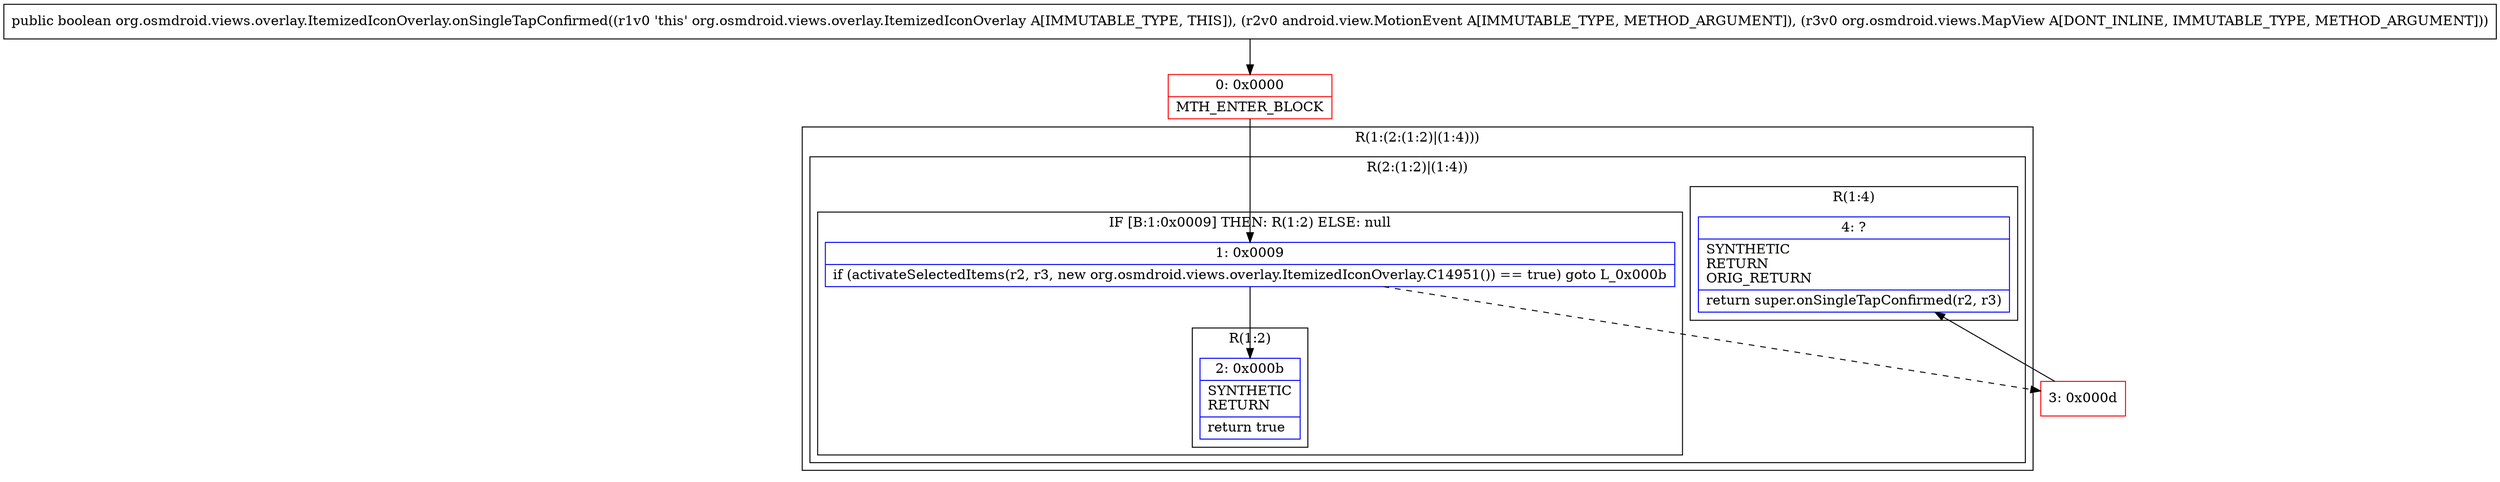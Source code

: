digraph "CFG fororg.osmdroid.views.overlay.ItemizedIconOverlay.onSingleTapConfirmed(Landroid\/view\/MotionEvent;Lorg\/osmdroid\/views\/MapView;)Z" {
subgraph cluster_Region_2144705006 {
label = "R(1:(2:(1:2)|(1:4)))";
node [shape=record,color=blue];
subgraph cluster_Region_1120080011 {
label = "R(2:(1:2)|(1:4))";
node [shape=record,color=blue];
subgraph cluster_IfRegion_1267972182 {
label = "IF [B:1:0x0009] THEN: R(1:2) ELSE: null";
node [shape=record,color=blue];
Node_1 [shape=record,label="{1\:\ 0x0009|if (activateSelectedItems(r2, r3, new org.osmdroid.views.overlay.ItemizedIconOverlay.C14951()) == true) goto L_0x000b\l}"];
subgraph cluster_Region_911051352 {
label = "R(1:2)";
node [shape=record,color=blue];
Node_2 [shape=record,label="{2\:\ 0x000b|SYNTHETIC\lRETURN\l|return true\l}"];
}
}
subgraph cluster_Region_1694789526 {
label = "R(1:4)";
node [shape=record,color=blue];
Node_4 [shape=record,label="{4\:\ ?|SYNTHETIC\lRETURN\lORIG_RETURN\l|return super.onSingleTapConfirmed(r2, r3)\l}"];
}
}
}
Node_0 [shape=record,color=red,label="{0\:\ 0x0000|MTH_ENTER_BLOCK\l}"];
Node_3 [shape=record,color=red,label="{3\:\ 0x000d}"];
MethodNode[shape=record,label="{public boolean org.osmdroid.views.overlay.ItemizedIconOverlay.onSingleTapConfirmed((r1v0 'this' org.osmdroid.views.overlay.ItemizedIconOverlay A[IMMUTABLE_TYPE, THIS]), (r2v0 android.view.MotionEvent A[IMMUTABLE_TYPE, METHOD_ARGUMENT]), (r3v0 org.osmdroid.views.MapView A[DONT_INLINE, IMMUTABLE_TYPE, METHOD_ARGUMENT])) }"];
MethodNode -> Node_0;
Node_1 -> Node_2;
Node_1 -> Node_3[style=dashed];
Node_0 -> Node_1;
Node_3 -> Node_4;
}

